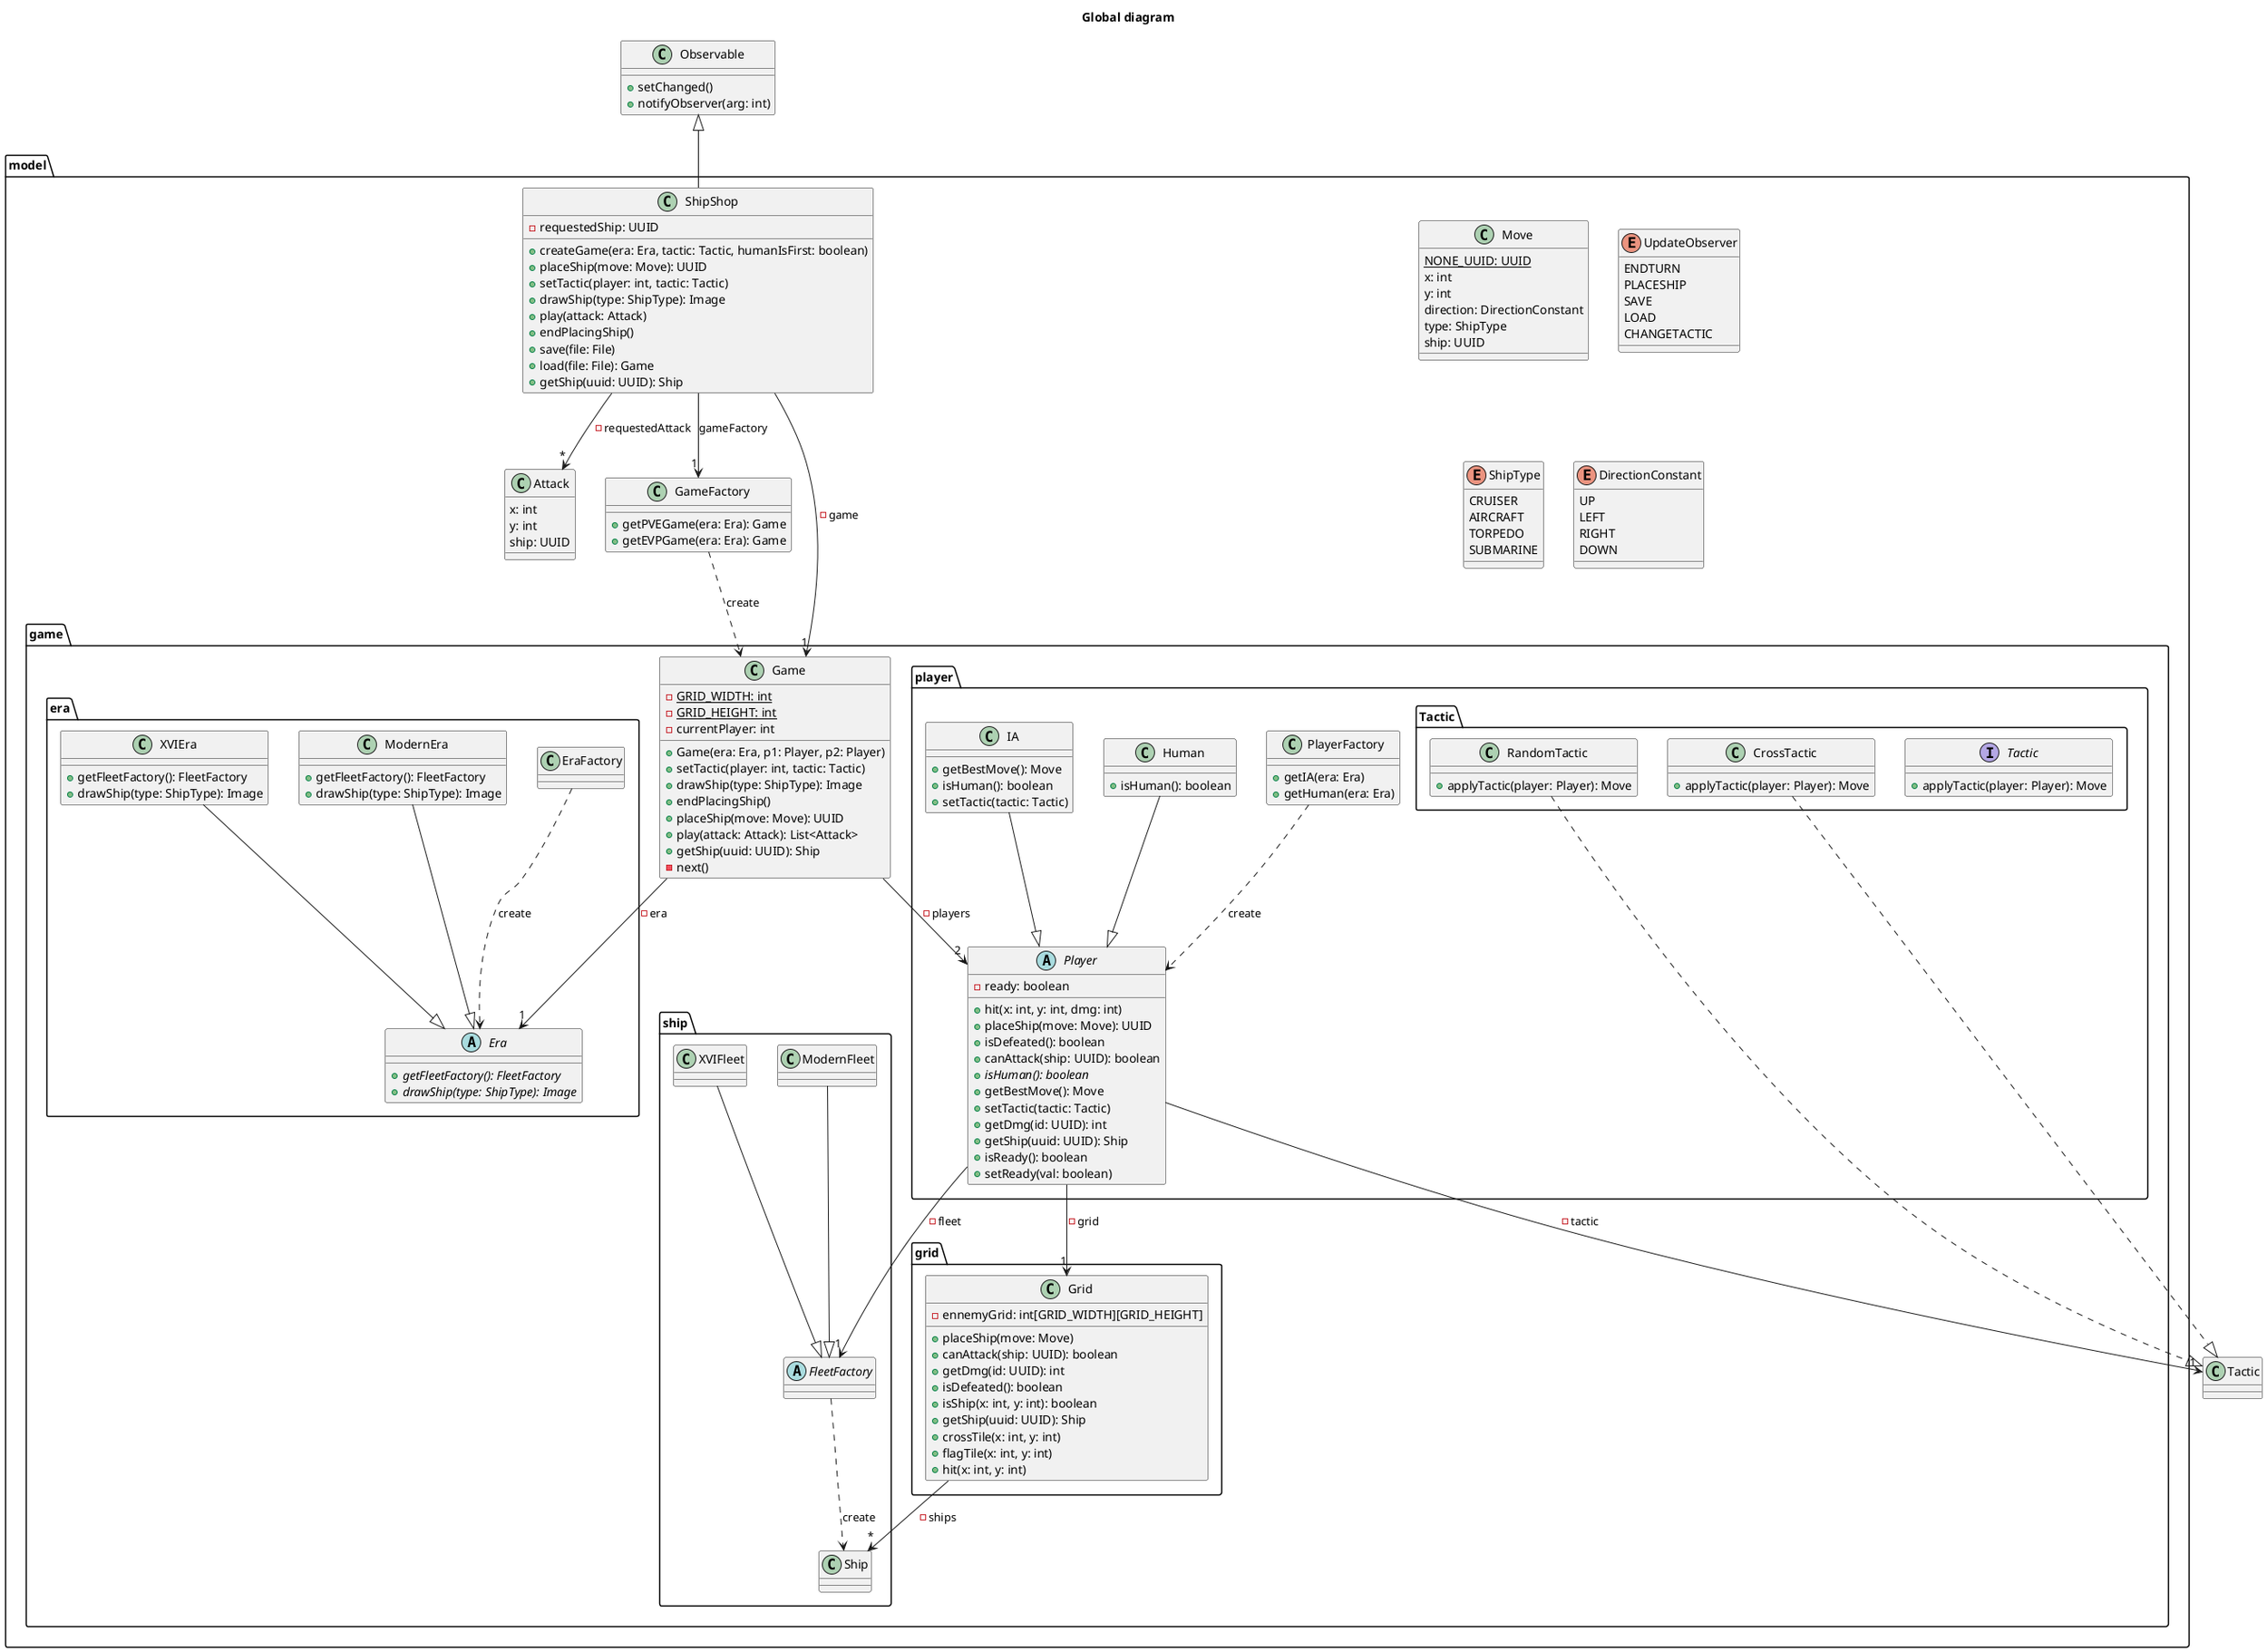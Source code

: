 @startuml

title Global diagram

class Observable{
    + setChanged()
    + notifyObserver(arg: int)
}

package model{

    class Move{
        {static} NONE_UUID: UUID
        x: int
        y: int
        direction: DirectionConstant
        type: ShipType
        ship: UUID
    }

    class Attack{
        x: int
        y: int
        ship: UUID
    }

    class GameFactory{
        + getPVEGame(era: Era): Game
        + getEVPGame(era: Era): Game
    }

    enum UpdateObserver{
        ENDTURN
        PLACESHIP
        SAVE
        LOAD
        CHANGETACTIC
    }

    enum ShipType{
        CRUISER
        AIRCRAFT
        TORPEDO
        SUBMARINE
    }

    enum DirectionConstant{
        UP
        LEFT
        RIGHT
        DOWN
    }

    class ShipShop{
        - requestedShip: UUID
        + createGame(era: Era, tactic: Tactic, humanIsFirst: boolean)
        + placeShip(move: Move): UUID
        + setTactic(player: int, tactic: Tactic)
        + drawShip(type: ShipType): Image
        + play(attack: Attack)
        + endPlacingShip()
        + save(file: File)
        + load(file: File): Game
        + getShip(uuid: UUID): Ship
    }

    package game{

        package era{

            class EraFactory{

            }

            abstract Era{
                + {abstract} getFleetFactory(): FleetFactory
                + {abstract} drawShip(type: ShipType): Image
            }

            class ModernEra{
                + getFleetFactory(): FleetFactory
                + drawShip(type: ShipType): Image
            }

            class XVIEra{
                + getFleetFactory(): FleetFactory
                + drawShip(type: ShipType): Image
            }

        }

        class Game{
            - {static} GRID_WIDTH: int
            - {static} GRID_HEIGHT: int
            - currentPlayer: int
            + Game(era: Era, p1: Player, p2: Player)
            + setTactic(player: int, tactic: Tactic)
            + drawShip(type: ShipType): Image
            + endPlacingShip()
            + placeShip(move: Move): UUID
            + play(attack: Attack): List<Attack>
            + getShip(uuid: UUID): Ship
            - next()
        }

        package grid{

            class Grid{
                - ennemyGrid: int[GRID_WIDTH][GRID_HEIGHT]
                + placeShip(move: Move)
                + canAttack(ship: UUID): boolean
                + getDmg(id: UUID): int
                + isDefeated(): boolean
                + isShip(x: int, y: int): boolean
                + getShip(uuid: UUID): Ship
                + crossTile(x: int, y: int)
                + flagTile(x: int, y: int)
                + hit(x: int, y: int)
            }

        }

        package ship{

            class Ship{

            }

            abstract FleetFactory{

            }

            class ModernFleet{

            }

            class XVIFleet{

            }

        }




        package player{

            class PlayerFactory{
                + getIA(era: Era)
                + getHuman(era: Era)
            }

            abstract Player{
                - ready: boolean
                + hit(x: int, y: int, dmg: int)
                + placeShip(move: Move): UUID
                + isDefeated(): boolean
                + canAttack(ship: UUID): boolean
                + {abstract} isHuman(): boolean
                + getBestMove(): Move
                + setTactic(tactic: Tactic)
                + getDmg(id: UUID): int
                + getShip(uuid: UUID): Ship
                + isReady(): boolean
                + setReady(val: boolean)
            }

            class Human{
                + isHuman(): boolean
            }

            class IA{
                + getBestMove(): Move
                + isHuman(): boolean
                + setTactic(tactic: Tactic)
            }

            package Tactic{

                interface Tactic{
                    + applyTactic(player: Player): Move
                }

                class RandomTactic{
                    + applyTactic(player: Player): Move
                }

                class CrossTactic{
                    + applyTactic(player: Player): Move
                }

            }

        }

    }

}


ShipShop --> "1" GameFactory: gameFactory
ShipShop --> "1" Game: - game
ShipShop -up-|> Observable

GameFactory ..> Game: create

Game --> "2" Player: - players

Grid --> "*" Ship: - ships

FleetFactory ..> Ship: "create"

PlayerFactory ..>  Player: "create"

Player --> "1" FleetFactory: - fleet
Player --> "1" Grid: - grid

ModernFleet --|> FleetFactory
XVIFleet --|> FleetFactory

Human --|> Player

IA --|> Player
Player --> "1" Tactic: - tactic

RandomTactic ..|> Tactic
CrossTactic ..|> Tactic

Game --> "1" Era: - era
EraFactory ..> Era: create

ShipShop --> "*" Attack: - requestedAttack

ModernEra --|> Era
XVIEra --|> Era

@enduml